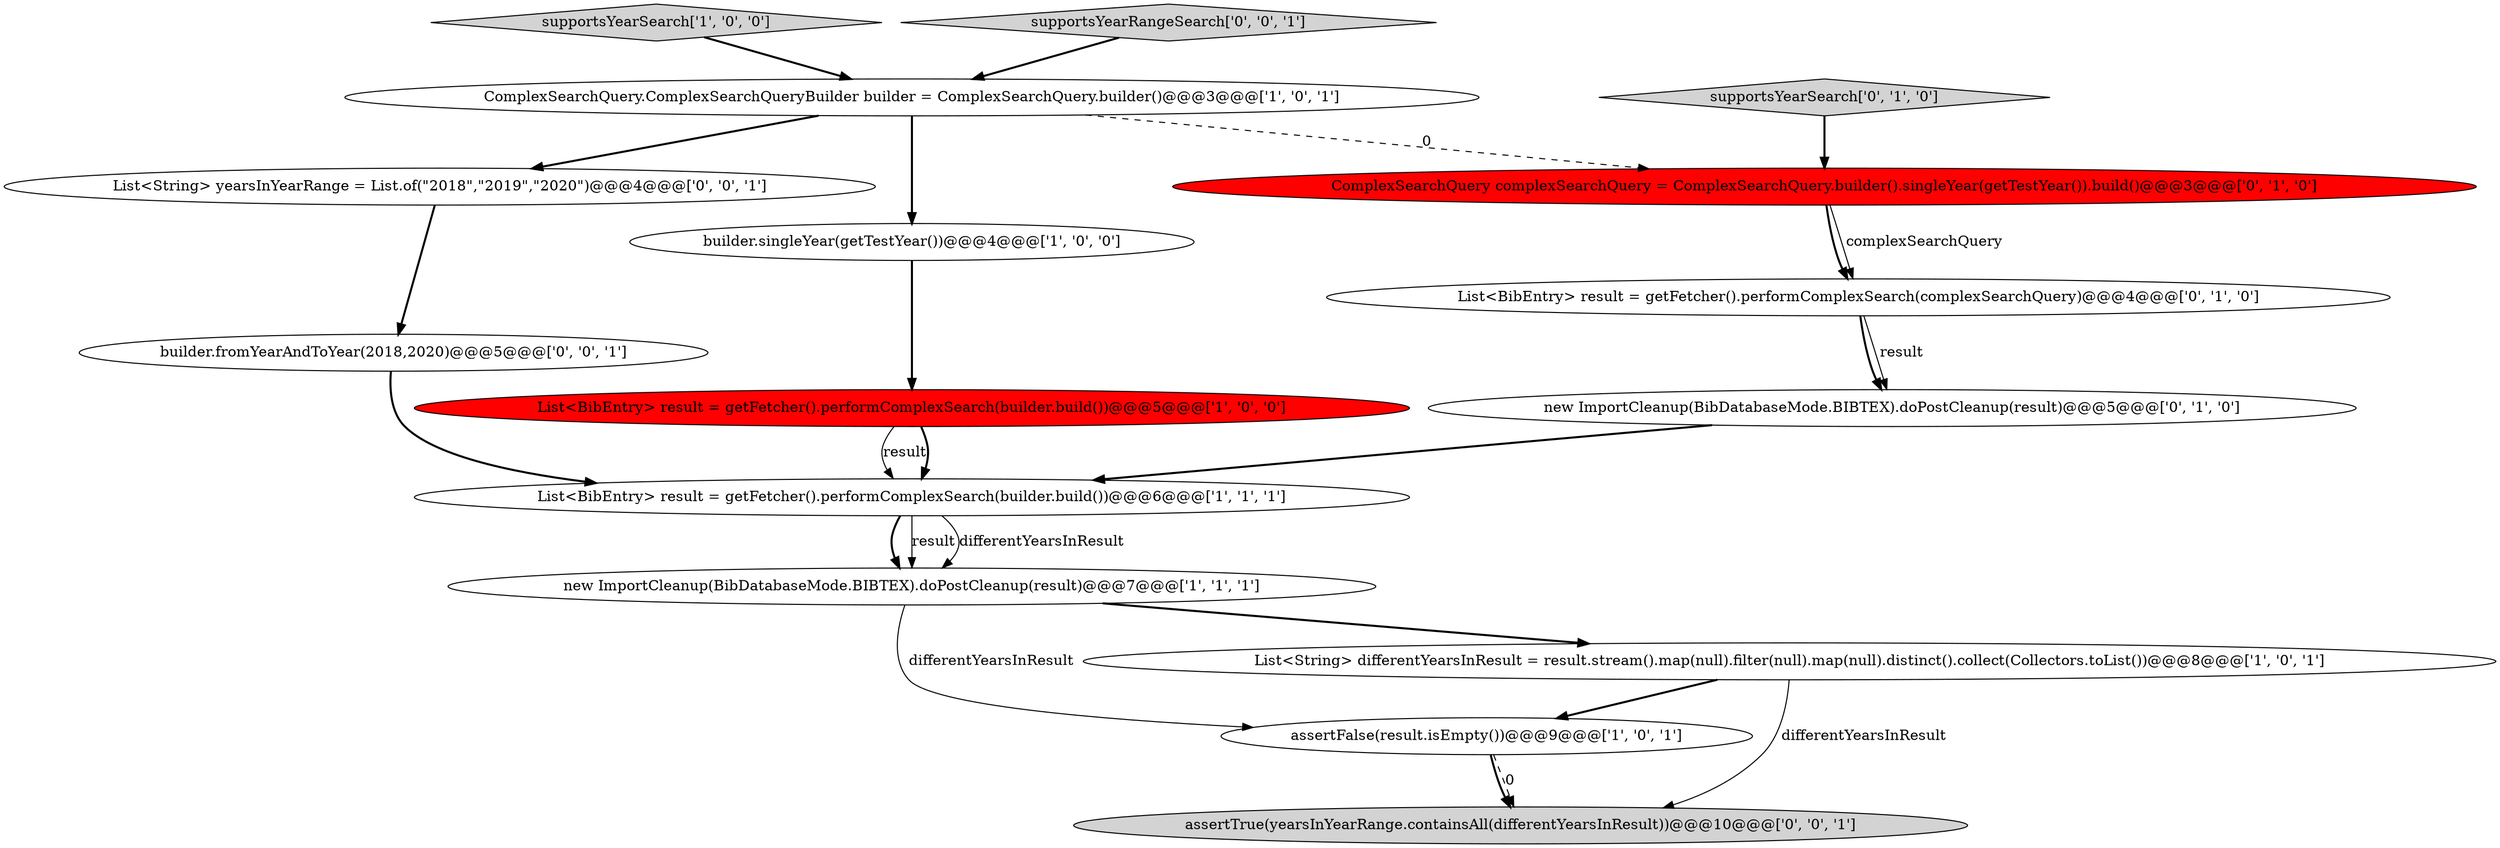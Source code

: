 digraph {
3 [style = filled, label = "supportsYearSearch['1', '0', '0']", fillcolor = lightgray, shape = diamond image = "AAA0AAABBB1BBB"];
13 [style = filled, label = "builder.fromYearAndToYear(2018,2020)@@@5@@@['0', '0', '1']", fillcolor = white, shape = ellipse image = "AAA0AAABBB3BBB"];
14 [style = filled, label = "assertTrue(yearsInYearRange.containsAll(differentYearsInResult))@@@10@@@['0', '0', '1']", fillcolor = lightgray, shape = ellipse image = "AAA0AAABBB3BBB"];
1 [style = filled, label = "new ImportCleanup(BibDatabaseMode.BIBTEX).doPostCleanup(result)@@@7@@@['1', '1', '1']", fillcolor = white, shape = ellipse image = "AAA0AAABBB1BBB"];
15 [style = filled, label = "supportsYearRangeSearch['0', '0', '1']", fillcolor = lightgray, shape = diamond image = "AAA0AAABBB3BBB"];
7 [style = filled, label = "builder.singleYear(getTestYear())@@@4@@@['1', '0', '0']", fillcolor = white, shape = ellipse image = "AAA0AAABBB1BBB"];
9 [style = filled, label = "ComplexSearchQuery complexSearchQuery = ComplexSearchQuery.builder().singleYear(getTestYear()).build()@@@3@@@['0', '1', '0']", fillcolor = red, shape = ellipse image = "AAA1AAABBB2BBB"];
2 [style = filled, label = "ComplexSearchQuery.ComplexSearchQueryBuilder builder = ComplexSearchQuery.builder()@@@3@@@['1', '0', '1']", fillcolor = white, shape = ellipse image = "AAA0AAABBB1BBB"];
4 [style = filled, label = "assertFalse(result.isEmpty())@@@9@@@['1', '0', '1']", fillcolor = white, shape = ellipse image = "AAA0AAABBB1BBB"];
6 [style = filled, label = "List<String> differentYearsInResult = result.stream().map(null).filter(null).map(null).distinct().collect(Collectors.toList())@@@8@@@['1', '0', '1']", fillcolor = white, shape = ellipse image = "AAA0AAABBB1BBB"];
5 [style = filled, label = "List<BibEntry> result = getFetcher().performComplexSearch(builder.build())@@@6@@@['1', '1', '1']", fillcolor = white, shape = ellipse image = "AAA0AAABBB1BBB"];
8 [style = filled, label = "List<BibEntry> result = getFetcher().performComplexSearch(complexSearchQuery)@@@4@@@['0', '1', '0']", fillcolor = white, shape = ellipse image = "AAA0AAABBB2BBB"];
12 [style = filled, label = "List<String> yearsInYearRange = List.of(\"2018\",\"2019\",\"2020\")@@@4@@@['0', '0', '1']", fillcolor = white, shape = ellipse image = "AAA0AAABBB3BBB"];
0 [style = filled, label = "List<BibEntry> result = getFetcher().performComplexSearch(builder.build())@@@5@@@['1', '0', '0']", fillcolor = red, shape = ellipse image = "AAA1AAABBB1BBB"];
10 [style = filled, label = "new ImportCleanup(BibDatabaseMode.BIBTEX).doPostCleanup(result)@@@5@@@['0', '1', '0']", fillcolor = white, shape = ellipse image = "AAA0AAABBB2BBB"];
11 [style = filled, label = "supportsYearSearch['0', '1', '0']", fillcolor = lightgray, shape = diamond image = "AAA0AAABBB2BBB"];
8->10 [style = bold, label=""];
4->14 [style = bold, label=""];
15->2 [style = bold, label=""];
8->10 [style = solid, label="result"];
7->0 [style = bold, label=""];
9->8 [style = bold, label=""];
11->9 [style = bold, label=""];
2->12 [style = bold, label=""];
9->8 [style = solid, label="complexSearchQuery"];
12->13 [style = bold, label=""];
5->1 [style = bold, label=""];
6->4 [style = bold, label=""];
1->6 [style = bold, label=""];
10->5 [style = bold, label=""];
3->2 [style = bold, label=""];
2->9 [style = dashed, label="0"];
0->5 [style = solid, label="result"];
13->5 [style = bold, label=""];
5->1 [style = solid, label="result"];
4->14 [style = dashed, label="0"];
6->14 [style = solid, label="differentYearsInResult"];
2->7 [style = bold, label=""];
1->4 [style = solid, label="differentYearsInResult"];
5->1 [style = solid, label="differentYearsInResult"];
0->5 [style = bold, label=""];
}
